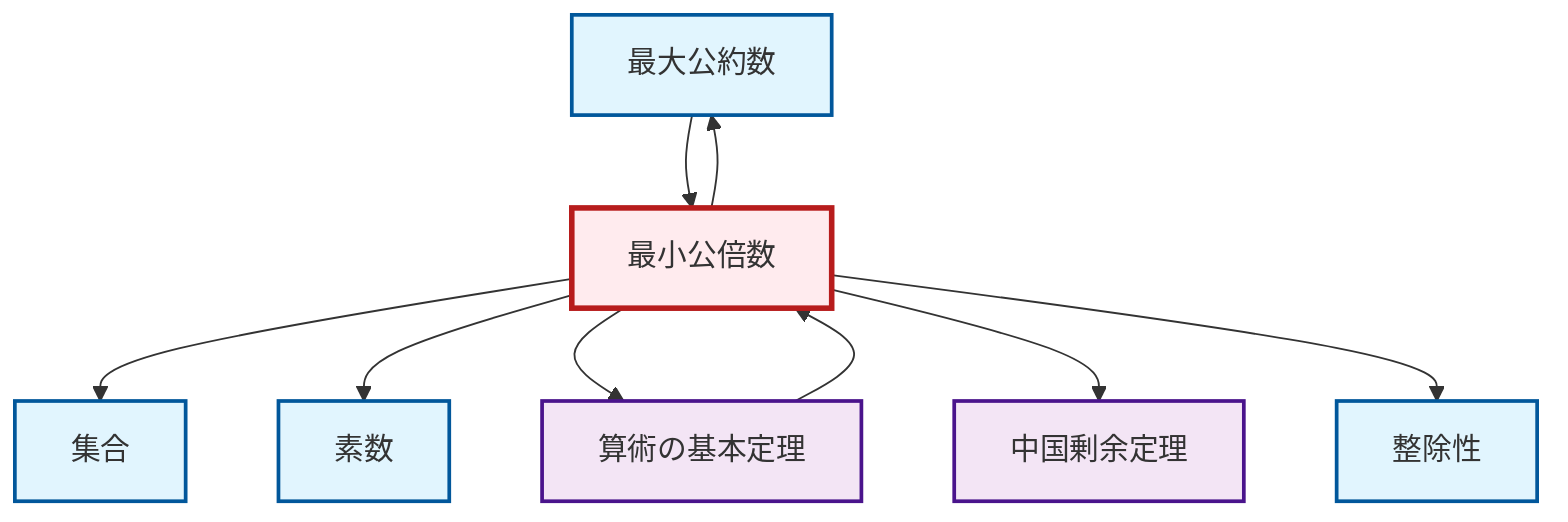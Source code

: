 graph TD
    classDef definition fill:#e1f5fe,stroke:#01579b,stroke-width:2px
    classDef theorem fill:#f3e5f5,stroke:#4a148c,stroke-width:2px
    classDef axiom fill:#fff3e0,stroke:#e65100,stroke-width:2px
    classDef example fill:#e8f5e9,stroke:#1b5e20,stroke-width:2px
    classDef current fill:#ffebee,stroke:#b71c1c,stroke-width:3px
    def-divisibility["整除性"]:::definition
    def-gcd["最大公約数"]:::definition
    def-lcm["最小公倍数"]:::definition
    def-prime["素数"]:::definition
    def-set["集合"]:::definition
    thm-fundamental-arithmetic["算術の基本定理"]:::theorem
    thm-chinese-remainder["中国剰余定理"]:::theorem
    thm-fundamental-arithmetic --> def-lcm
    def-lcm --> def-set
    def-lcm --> def-gcd
    def-gcd --> def-lcm
    def-lcm --> def-prime
    def-lcm --> thm-fundamental-arithmetic
    def-lcm --> thm-chinese-remainder
    def-lcm --> def-divisibility
    class def-lcm current